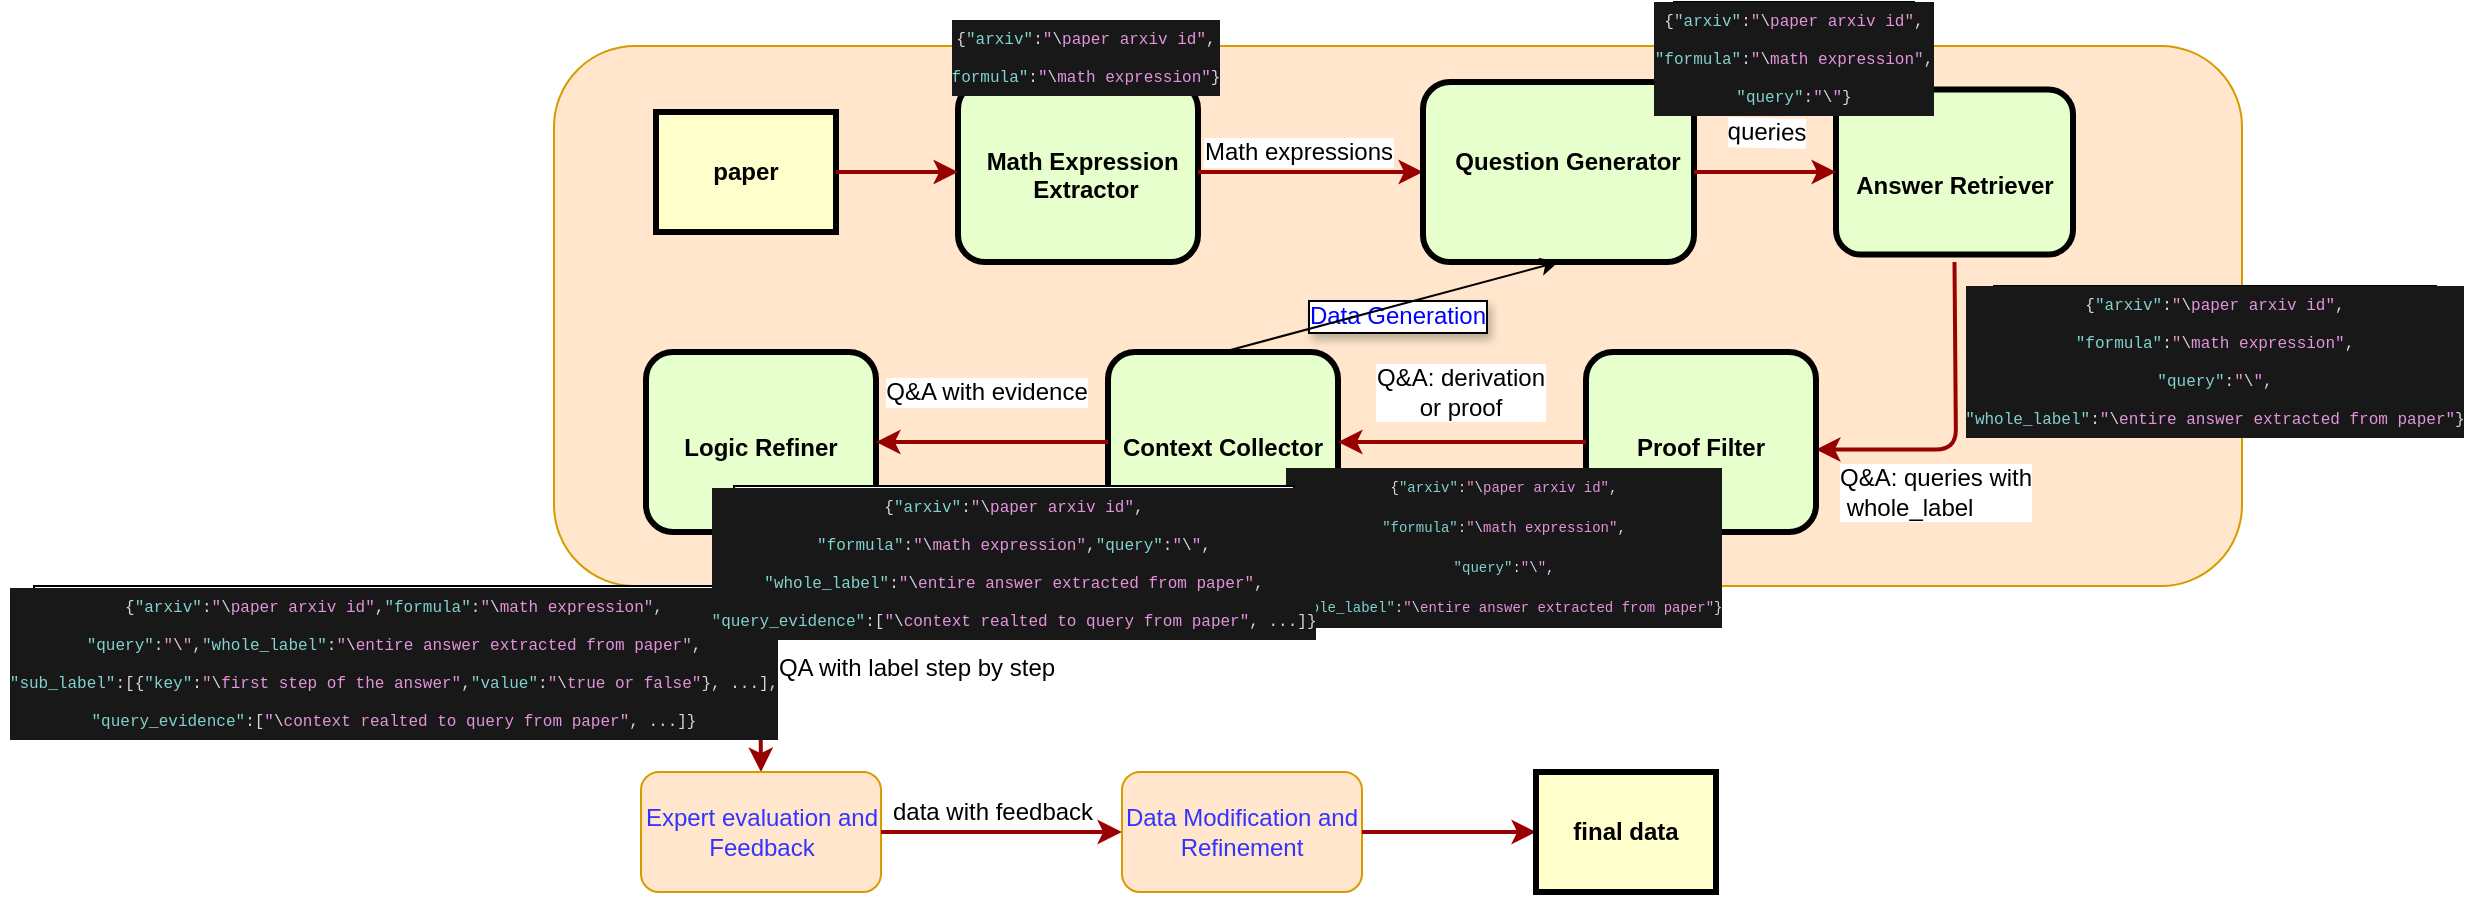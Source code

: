 <mxfile version="26.0.6">
  <diagram name="Page-1" id="c7558073-3199-34d8-9f00-42111426c3f3">
    <mxGraphModel dx="1726" dy="573" grid="1" gridSize="10" guides="1" tooltips="1" connect="1" arrows="1" fold="1" page="1" pageScale="1" pageWidth="826" pageHeight="1169" background="none" math="0" shadow="0">
      <root>
        <mxCell id="0" />
        <mxCell id="1" parent="0" />
        <mxCell id="OM6LCN_4-8OB91uzV0C4-133" value="&lt;font style=&quot;color: rgb(0, 0, 255);&quot;&gt;Data Generation&lt;/font&gt;" style="rounded=1;whiteSpace=wrap;html=1;labelBackgroundColor=#FFFFFF;labelBorderColor=default;textShadow=1;fillColor=#ffe6cc;strokeColor=#d79b00;align=center;" parent="1" vertex="1">
          <mxGeometry x="50" y="230" width="844" height="270" as="geometry" />
        </mxCell>
        <mxCell id="2" value="&lt;p style=&quot;margin: 0px; margin-top: 4px; text-align: center; text-decoration: underline;&quot;&gt;&lt;/p&gt;&lt;p style=&quot;margin: 0px; margin-left: 8px;&quot;&gt;&lt;br&gt;&lt;/p&gt;&lt;p style=&quot;margin: 0px; margin-left: 8px;&quot;&gt;&lt;br&gt;&lt;/p&gt;&lt;p style=&quot;margin: 0px; margin-left: 8px;&quot;&gt;Math Expression&amp;nbsp;&lt;/p&gt;&lt;p style=&quot;margin: 0px; margin-left: 8px;&quot;&gt;Extractor&lt;/p&gt;" style="verticalAlign=middle;align=center;overflow=fill;fontSize=12;fontFamily=Helvetica;html=1;rounded=1;fontStyle=1;strokeWidth=3;fillColor=#E6FFCC" parent="1" vertex="1">
          <mxGeometry x="252" y="248" width="120" height="90" as="geometry" />
        </mxCell>
        <mxCell id="4" value="paper" style="whiteSpace=wrap;align=center;verticalAlign=middle;fontStyle=1;strokeWidth=3;fillColor=#FFFFCC" parent="1" vertex="1">
          <mxGeometry x="101" y="263" width="90" height="60" as="geometry" />
        </mxCell>
        <mxCell id="8" value="&lt;p style=&quot;margin: 4px 0px 0px; text-align: center;&quot;&gt;&lt;span style=&quot;background-color: transparent; color: light-dark(rgb(0, 0, 0), rgb(255, 255, 255));&quot;&gt;&lt;br&gt;&lt;/span&gt;&lt;/p&gt;&lt;p style=&quot;margin: 4px 0px 0px; text-align: center;&quot;&gt;&lt;span style=&quot;background-color: transparent; color: light-dark(rgb(0, 0, 0), rgb(255, 255, 255));&quot;&gt;&lt;br&gt;&lt;/span&gt;&lt;/p&gt;&lt;p style=&quot;margin: 4px 0px 0px; text-align: center;&quot;&gt;&lt;span style=&quot;background-color: transparent; color: light-dark(rgb(0, 0, 0), rgb(255, 255, 255));&quot;&gt;Answer Retriever&lt;/span&gt;&lt;/p&gt;" style="verticalAlign=middle;align=center;overflow=fill;fontSize=12;fontFamily=Helvetica;html=1;rounded=1;fontStyle=1;strokeWidth=3;fillColor=#E6FFCC" parent="1" vertex="1">
          <mxGeometry x="691" y="251.75" width="118.5" height="82.5" as="geometry" />
        </mxCell>
        <mxCell id="37" value="" style="edgeStyle=none;noEdgeStyle=1;strokeColor=#990000;strokeWidth=2" parent="1" source="4" target="2" edge="1">
          <mxGeometry width="100" height="100" relative="1" as="geometry">
            <mxPoint x="321" y="423" as="sourcePoint" />
            <mxPoint x="421" y="323" as="targetPoint" />
          </mxGeometry>
        </mxCell>
        <mxCell id="OM6LCN_4-8OB91uzV0C4-102" value="" style="elbow=horizontal;strokeColor=#990000;strokeWidth=2;exitX=1;exitY=0.5;exitDx=0;exitDy=0;entryX=0;entryY=0.5;entryDx=0;entryDy=0;" parent="1" source="2" target="6" edge="1">
          <mxGeometry width="100" height="100" relative="1" as="geometry">
            <mxPoint x="120.5" y="644" as="sourcePoint" />
            <mxPoint x="151" y="463" as="targetPoint" />
          </mxGeometry>
        </mxCell>
        <mxCell id="OM6LCN_4-8OB91uzV0C4-108" value="&lt;font style=&quot;font-size: 12px;&quot;&gt;Math expressions&lt;/font&gt;" style="edgeLabel;html=1;align=center;verticalAlign=middle;resizable=0;points=[];" parent="OM6LCN_4-8OB91uzV0C4-102" vertex="1" connectable="0">
          <mxGeometry x="-0.418" y="4" relative="1" as="geometry">
            <mxPoint x="17" y="-6" as="offset" />
          </mxGeometry>
        </mxCell>
        <mxCell id="6" value="&lt;p style=&quot;margin: 0px; margin-top: 4px; text-align: center; text-decoration: underline;&quot;&gt;&lt;/p&gt;&lt;p style=&quot;margin: 0px; margin-left: 8px;&quot;&gt;&lt;span style=&quot;background-color: transparent; color: light-dark(rgb(0, 0, 0), rgb(255, 255, 255));&quot;&gt;&lt;br&gt;&lt;/span&gt;&lt;/p&gt;&lt;p style=&quot;margin: 0px; margin-left: 8px;&quot;&gt;&lt;span style=&quot;background-color: transparent; color: light-dark(rgb(0, 0, 0), rgb(255, 255, 255));&quot;&gt;&lt;br&gt;&lt;/span&gt;&lt;/p&gt;&lt;p style=&quot;margin: 0px; margin-left: 8px;&quot;&gt;&lt;span style=&quot;background-color: transparent; color: light-dark(rgb(0, 0, 0), rgb(255, 255, 255));&quot;&gt;Question Generator&lt;/span&gt;&lt;/p&gt;" style="verticalAlign=middle;align=center;overflow=fill;fontSize=12;fontFamily=Helvetica;html=1;rounded=1;fontStyle=1;strokeWidth=3;fillColor=#E6FFCC" parent="1" vertex="1">
          <mxGeometry x="484.5" y="248" width="135.5" height="90" as="geometry" />
        </mxCell>
        <mxCell id="OM6LCN_4-8OB91uzV0C4-111" value="" style="elbow=horizontal;strokeColor=#990000;strokeWidth=2;exitX=0.5;exitY=1;exitDx=0;exitDy=0;entryX=1;entryY=0.5;entryDx=0;entryDy=0;" parent="1" edge="1">
          <mxGeometry width="100" height="100" relative="1" as="geometry">
            <mxPoint x="750.25" y="338" as="sourcePoint" />
            <mxPoint x="681" y="431.75" as="targetPoint" />
            <Array as="points">
              <mxPoint x="751" y="431.75" />
            </Array>
          </mxGeometry>
        </mxCell>
        <mxCell id="OM6LCN_4-8OB91uzV0C4-112" value="&lt;font style=&quot;font-size: 12px;&quot;&gt;Q&amp;amp;A: queries with&lt;/font&gt;&lt;div&gt;&lt;font style=&quot;font-size: 12px;&quot;&gt;&amp;nbsp;whole_label&lt;/font&gt;&lt;/div&gt;" style="edgeLabel;html=1;align=left;verticalAlign=middle;resizable=0;points=[];" parent="OM6LCN_4-8OB91uzV0C4-111" vertex="1" connectable="0">
          <mxGeometry x="-0.418" y="4" relative="1" as="geometry">
            <mxPoint x="-64" y="67" as="offset" />
          </mxGeometry>
        </mxCell>
        <mxCell id="OM6LCN_4-8OB91uzV0C4-114" value="&lt;p style=&quot;margin: 4px 0px 0px; text-align: center;&quot;&gt;&lt;br&gt;&lt;/p&gt;&lt;p style=&quot;margin: 4px 0px 0px; text-align: center;&quot;&gt;&lt;br&gt;&lt;/p&gt;&lt;p style=&quot;margin: 4px 0px 0px; text-align: center;&quot;&gt;Proof Filter&lt;/p&gt;" style="verticalAlign=middle;align=center;overflow=fill;fontSize=12;fontFamily=Helvetica;html=1;rounded=1;fontStyle=1;strokeWidth=3;fillColor=#E6FFCC" parent="1" vertex="1">
          <mxGeometry x="566" y="383" width="115" height="90" as="geometry" />
        </mxCell>
        <mxCell id="OM6LCN_4-8OB91uzV0C4-117" value="&lt;p style=&quot;margin: 4px 0px 0px; text-align: center;&quot;&gt;&lt;br&gt;&lt;/p&gt;&lt;p style=&quot;margin: 4px 0px 0px; text-align: center;&quot;&gt;&lt;br&gt;&lt;/p&gt;&lt;p style=&quot;margin: 4px 0px 0px; text-align: center;&quot;&gt;Context Collector&lt;/p&gt;" style="verticalAlign=middle;align=center;overflow=fill;fontSize=12;fontFamily=Helvetica;html=1;rounded=1;fontStyle=1;strokeWidth=3;fillColor=#E6FFCC" parent="1" vertex="1">
          <mxGeometry x="327" y="383" width="115" height="90" as="geometry" />
        </mxCell>
        <mxCell id="OM6LCN_4-8OB91uzV0C4-121" value="&lt;p style=&quot;margin: 4px 0px 0px; text-align: center;&quot;&gt;&lt;br&gt;&lt;/p&gt;&lt;p style=&quot;margin: 4px 0px 0px; text-align: center;&quot;&gt;&lt;br&gt;&lt;/p&gt;&lt;p style=&quot;margin: 4px 0px 0px; text-align: center;&quot;&gt;Logic Refiner&lt;/p&gt;" style="verticalAlign=middle;align=center;overflow=fill;fontSize=12;fontFamily=Helvetica;html=1;rounded=1;fontStyle=1;strokeWidth=3;fillColor=#E6FFCC" parent="1" vertex="1">
          <mxGeometry x="96" y="383" width="115" height="90" as="geometry" />
        </mxCell>
        <mxCell id="OM6LCN_4-8OB91uzV0C4-123" value="" style="elbow=horizontal;strokeColor=#990000;strokeWidth=2;entryX=0;entryY=0.5;entryDx=0;entryDy=0;exitX=1;exitY=0.5;exitDx=0;exitDy=0;" parent="1" source="6" target="8" edge="1">
          <mxGeometry width="100" height="100" relative="1" as="geometry">
            <mxPoint x="671" y="294" as="sourcePoint" />
            <mxPoint x="777" y="291.75" as="targetPoint" />
            <Array as="points" />
          </mxGeometry>
        </mxCell>
        <mxCell id="OM6LCN_4-8OB91uzV0C4-124" value="&lt;font&gt;queries&lt;/font&gt;" style="edgeLabel;html=1;align=center;verticalAlign=middle;resizable=0;points=[];rotation=1;fontSize=12;" parent="OM6LCN_4-8OB91uzV0C4-123" vertex="1" connectable="0">
          <mxGeometry x="-0.09" y="2" relative="1" as="geometry">
            <mxPoint x="3" y="-18" as="offset" />
          </mxGeometry>
        </mxCell>
        <mxCell id="OM6LCN_4-8OB91uzV0C4-127" value="" style="elbow=horizontal;strokeColor=#990000;strokeWidth=2;exitX=0;exitY=0.5;exitDx=0;exitDy=0;entryX=1;entryY=0.5;entryDx=0;entryDy=0;" parent="1" source="OM6LCN_4-8OB91uzV0C4-117" target="OM6LCN_4-8OB91uzV0C4-121" edge="1">
          <mxGeometry width="100" height="100" relative="1" as="geometry">
            <mxPoint x="332" y="427.5" as="sourcePoint" />
            <mxPoint x="208" y="427.5" as="targetPoint" />
          </mxGeometry>
        </mxCell>
        <mxCell id="OM6LCN_4-8OB91uzV0C4-128" value="&lt;span style=&quot;font-size: 12px;&quot;&gt;Q&amp;amp;A with evidence&lt;/span&gt;" style="edgeLabel;html=1;align=center;verticalAlign=middle;resizable=0;points=[];" parent="OM6LCN_4-8OB91uzV0C4-127" vertex="1" connectable="0">
          <mxGeometry x="-0.418" y="4" relative="1" as="geometry">
            <mxPoint x="-27" y="-29" as="offset" />
          </mxGeometry>
        </mxCell>
        <mxCell id="OM6LCN_4-8OB91uzV0C4-130" value="" style="edgeStyle=elbowEdgeStyle;elbow=vertical;strokeColor=#990000;strokeWidth=2;entryX=0.5;entryY=0;entryDx=0;entryDy=0;exitX=0.5;exitY=1;exitDx=0;exitDy=0;" parent="1" target="OM6LCN_4-8OB91uzV0C4-134" edge="1">
          <mxGeometry width="100" height="100" relative="1" as="geometry">
            <mxPoint x="153" y="473" as="sourcePoint" />
            <mxPoint x="153" y="604" as="targetPoint" />
            <Array as="points">
              <mxPoint x="152.5" y="532" />
            </Array>
          </mxGeometry>
        </mxCell>
        <mxCell id="OM6LCN_4-8OB91uzV0C4-131" value="&lt;span style=&quot;font-size: 12px;&quot;&gt;QA with label step by step&lt;/span&gt;" style="edgeLabel;html=1;align=center;verticalAlign=middle;resizable=0;points=[];textDirection=ltr;labelPosition=center;verticalLabelPosition=middle;" parent="OM6LCN_4-8OB91uzV0C4-130" vertex="1" connectable="0">
          <mxGeometry x="0.191" y="-1" relative="1" as="geometry">
            <mxPoint x="78" y="-4" as="offset" />
          </mxGeometry>
        </mxCell>
        <mxCell id="OM6LCN_4-8OB91uzV0C4-134" value="&lt;font style=&quot;color: rgb(51, 51, 255);&quot;&gt;Expert evaluation and Feedback&lt;/font&gt;" style="rounded=1;whiteSpace=wrap;html=1;fillColor=#ffe6cc;strokeColor=#d79b00;" parent="1" vertex="1">
          <mxGeometry x="93.5" y="593" width="120" height="60" as="geometry" />
        </mxCell>
        <mxCell id="OM6LCN_4-8OB91uzV0C4-135" value="" style="edgeStyle=none;noEdgeStyle=1;strokeColor=#990000;strokeWidth=2;exitX=1;exitY=0.5;exitDx=0;exitDy=0;entryX=0;entryY=0.5;entryDx=0;entryDy=0;" parent="1" source="OM6LCN_4-8OB91uzV0C4-134" target="OM6LCN_4-8OB91uzV0C4-137" edge="1">
          <mxGeometry width="100" height="100" relative="1" as="geometry">
            <mxPoint x="221" y="630" as="sourcePoint" />
            <mxPoint x="341" y="623" as="targetPoint" />
          </mxGeometry>
        </mxCell>
        <mxCell id="OM6LCN_4-8OB91uzV0C4-136" value="&lt;font style=&quot;font-size: 12px;&quot;&gt;data with feedback&lt;/font&gt;" style="edgeLabel;html=1;align=center;verticalAlign=middle;resizable=0;points=[];" parent="OM6LCN_4-8OB91uzV0C4-135" vertex="1" connectable="0">
          <mxGeometry x="-0.28" y="5" relative="1" as="geometry">
            <mxPoint x="12" y="-5" as="offset" />
          </mxGeometry>
        </mxCell>
        <mxCell id="OM6LCN_4-8OB91uzV0C4-137" value="&lt;font style=&quot;color: rgb(51, 51, 255);&quot;&gt;Data Modification and Refinement&lt;/font&gt;" style="rounded=1;whiteSpace=wrap;html=1;fillColor=#ffe6cc;strokeColor=#d79b00;" parent="1" vertex="1">
          <mxGeometry x="334" y="593" width="120" height="60" as="geometry" />
        </mxCell>
        <mxCell id="OM6LCN_4-8OB91uzV0C4-138" value="" style="edgeStyle=none;noEdgeStyle=1;strokeColor=#990000;strokeWidth=2;exitX=1;exitY=0.5;exitDx=0;exitDy=0;entryX=0;entryY=0.5;entryDx=0;entryDy=0;" parent="1" source="OM6LCN_4-8OB91uzV0C4-137" target="OM6LCN_4-8OB91uzV0C4-140" edge="1">
          <mxGeometry width="100" height="100" relative="1" as="geometry">
            <mxPoint x="471" y="622.5" as="sourcePoint" />
            <mxPoint x="591" y="622.5" as="targetPoint" />
          </mxGeometry>
        </mxCell>
        <mxCell id="OM6LCN_4-8OB91uzV0C4-140" value="final data" style="whiteSpace=wrap;align=center;verticalAlign=middle;fontStyle=1;strokeWidth=3;fillColor=#FFFFCC" parent="1" vertex="1">
          <mxGeometry x="541" y="593" width="90" height="60" as="geometry" />
        </mxCell>
        <mxCell id="NIxri_lN6JTQjKrFzoQm-37" value="" style="endArrow=classic;html=1;rounded=0;exitX=0.5;exitY=0;exitDx=0;exitDy=0;entryX=0.5;entryY=1;entryDx=0;entryDy=0;" edge="1" parent="1" source="OM6LCN_4-8OB91uzV0C4-117" target="6">
          <mxGeometry width="50" height="50" relative="1" as="geometry">
            <mxPoint x="440" y="420" as="sourcePoint" />
            <mxPoint x="490" y="370" as="targetPoint" />
          </mxGeometry>
        </mxCell>
        <mxCell id="NIxri_lN6JTQjKrFzoQm-39" value="" style="elbow=horizontal;strokeColor=#990000;strokeWidth=2;exitX=0;exitY=0.5;exitDx=0;exitDy=0;entryX=1;entryY=0.5;entryDx=0;entryDy=0;" edge="1" parent="1" source="OM6LCN_4-8OB91uzV0C4-114" target="OM6LCN_4-8OB91uzV0C4-117">
          <mxGeometry width="100" height="100" relative="1" as="geometry">
            <mxPoint x="566" y="428" as="sourcePoint" />
            <mxPoint x="442" y="428" as="targetPoint" />
          </mxGeometry>
        </mxCell>
        <mxCell id="NIxri_lN6JTQjKrFzoQm-40" value="&lt;span style=&quot;font-size: 12px;&quot;&gt;Q&amp;amp;A:&amp;nbsp;derivation&lt;/span&gt;&lt;div&gt;&lt;span style=&quot;font-size: 12px;&quot;&gt;or&amp;nbsp;&lt;/span&gt;&lt;span style=&quot;font-size: 12px; background-color: light-dark(#ffffff, var(--ge-dark-color, #121212)); color: light-dark(rgb(0, 0, 0), rgb(255, 255, 255));&quot;&gt;proof&lt;/span&gt;&lt;/div&gt;" style="edgeLabel;html=1;align=center;verticalAlign=middle;resizable=0;points=[];" vertex="1" connectable="0" parent="NIxri_lN6JTQjKrFzoQm-39">
          <mxGeometry x="-0.418" y="4" relative="1" as="geometry">
            <mxPoint x="-27" y="-29" as="offset" />
          </mxGeometry>
        </mxCell>
        <mxCell id="NIxri_lN6JTQjKrFzoQm-38" value="&lt;div style=&quot;color: rgb(214, 214, 221); background-color: rgb(24, 24, 24); font-family: Consolas, &amp;quot;Courier New&amp;quot;, monospace; line-height: 19px; white-space: pre;&quot;&gt;&lt;div style=&quot;line-height: 19px;&quot;&gt;&lt;div style=&quot;line-height: 19px;&quot;&gt;&lt;font style=&quot;font-size: 8px;&quot;&gt;{&lt;span style=&quot;color: rgb(130, 210, 206);&quot;&gt;&quot;arxiv&quot;&lt;/span&gt;:&lt;span style=&quot;color: rgb(227, 148, 220);&quot;&gt;&quot;&lt;/span&gt;\\&lt;span style=&quot;color: rgb(227, 148, 220);&quot;&gt;paper arxiv id&quot;&lt;/span&gt;,&lt;span style=&quot;background-color: light-dark(rgb(24, 24, 24), rgb(217, 217, 217)); color: rgb(130, 210, 206);&quot;&gt;&quot;formula&quot;&lt;/span&gt;&lt;span style=&quot;background-color: light-dark(rgb(24, 24, 24), rgb(217, 217, 217)); color: light-dark(rgb(214, 214, 221), rgb(52, 52, 58));&quot;&gt;:&lt;/span&gt;&lt;span style=&quot;background-color: light-dark(rgb(24, 24, 24), rgb(217, 217, 217)); color: rgb(227, 148, 220);&quot;&gt;&quot;&lt;/span&gt;&lt;span style=&quot;background-color: light-dark(rgb(24, 24, 24), rgb(217, 217, 217)); color: light-dark(rgb(214, 214, 221), rgb(52, 52, 58));&quot;&gt;\\&lt;/span&gt;&lt;span style=&quot;background-color: light-dark(rgb(24, 24, 24), rgb(217, 217, 217)); color: rgb(227, 148, 220);&quot;&gt;math expression&quot;&lt;/span&gt;&lt;span style=&quot;background-color: light-dark(rgb(24, 24, 24), rgb(217, 217, 217)); color: light-dark(rgb(214, 214, 221), rgb(52, 52, 58));&quot;&gt;,&lt;/span&gt;&lt;/font&gt;&lt;/div&gt;&lt;div style=&quot;line-height: 19px;&quot;&gt;&lt;font style=&quot;font-size: 8px;&quot;&gt;&lt;span style=&quot;background-color: light-dark(rgb(24, 24, 24), rgb(217, 217, 217)); color: rgb(130, 210, 206);&quot;&gt;&quot;query&quot;&lt;/span&gt;&lt;span style=&quot;background-color: light-dark(rgb(24, 24, 24), rgb(217, 217, 217)); color: light-dark(rgb(214, 214, 221), rgb(52, 52, 58));&quot;&gt;:&lt;/span&gt;&lt;span style=&quot;background-color: light-dark(rgb(24, 24, 24), rgb(217, 217, 217)); color: rgb(227, 148, 220);&quot;&gt;&quot;&lt;/span&gt;&lt;span style=&quot;background-color: light-dark(rgb(24, 24, 24), rgb(217, 217, 217)); color: light-dark(rgb(214, 214, 221), rgb(52, 52, 58));&quot;&gt;\\&lt;/span&gt;&lt;span style=&quot;background-color: light-dark(rgb(24, 24, 24), rgb(217, 217, 217)); color: rgb(227, 148, 220);&quot;&gt;&quot;&lt;/span&gt;&lt;span style=&quot;background-color: light-dark(rgb(24, 24, 24), rgb(217, 217, 217)); color: light-dark(rgb(214, 214, 221), rgb(52, 52, 58));&quot;&gt;,&lt;/span&gt;&lt;span style=&quot;background-color: light-dark(rgb(24, 24, 24), rgb(217, 217, 217)); color: rgb(130, 210, 206);&quot;&gt;&quot;whole_label&quot;&lt;/span&gt;&lt;span style=&quot;background-color: light-dark(rgb(24, 24, 24), rgb(217, 217, 217)); color: light-dark(rgb(214, 214, 221), rgb(52, 52, 58));&quot;&gt;:&lt;/span&gt;&lt;span style=&quot;background-color: light-dark(rgb(24, 24, 24), rgb(217, 217, 217)); color: rgb(227, 148, 220);&quot;&gt;&quot;&lt;/span&gt;&lt;span style=&quot;background-color: light-dark(rgb(24, 24, 24), rgb(217, 217, 217)); color: light-dark(rgb(214, 214, 221), rgb(52, 52, 58));&quot;&gt;\\&lt;/span&gt;&lt;span style=&quot;background-color: light-dark(rgb(24, 24, 24), rgb(217, 217, 217)); color: rgb(227, 148, 220);&quot;&gt;entire answer extracted from paper&quot;&lt;/span&gt;&lt;span style=&quot;background-color: light-dark(rgb(24, 24, 24), rgb(217, 217, 217)); color: light-dark(rgb(214, 214, 221), rgb(52, 52, 58));&quot;&gt;,&lt;/span&gt;&lt;/font&gt;&lt;/div&gt;&lt;div style=&quot;line-height: 19px;&quot;&gt;&lt;font style=&quot;font-size: 8px;&quot;&gt;&lt;span style=&quot;color: rgb(130, 210, 206);&quot;&gt;&quot;sub_label&quot;&lt;/span&gt;:[{&lt;span style=&quot;color: rgb(130, 210, 206);&quot;&gt;&quot;key&quot;&lt;/span&gt;:&lt;span style=&quot;color: rgb(227, 148, 220);&quot;&gt;&quot;&lt;/span&gt;\\&lt;span style=&quot;color: rgb(227, 148, 220);&quot;&gt;first step of the answer&quot;&lt;/span&gt;,&lt;span style=&quot;color: rgb(130, 210, 206);&quot;&gt;&quot;value&quot;&lt;/span&gt;:&lt;span style=&quot;color: rgb(227, 148, 220);&quot;&gt;&quot;&lt;/span&gt;\\&lt;span style=&quot;color: rgb(227, 148, 220);&quot;&gt;true or false&quot;&lt;/span&gt;}, ...],&lt;/font&gt;&lt;/div&gt;&lt;div style=&quot;line-height: 19px;&quot;&gt;&lt;font style=&quot;font-size: 8px;&quot;&gt;&lt;span style=&quot;color: rgb(130, 210, 206);&quot;&gt;&quot;query_evidence&quot;&lt;/span&gt;:[&lt;span style=&quot;color: rgb(227, 148, 220);&quot;&gt;&quot;&lt;/span&gt;\\&lt;span style=&quot;color: rgb(227, 148, 220);&quot;&gt;context realted to query from paper&quot;&lt;/span&gt;, ...]}&lt;/font&gt;&lt;/div&gt;&lt;/div&gt;&lt;/div&gt;" style="whiteSpace=wrap;html=1;" vertex="1" parent="1">
          <mxGeometry x="-210" y="500" width="360" height="75" as="geometry" />
        </mxCell>
        <mxCell id="NIxri_lN6JTQjKrFzoQm-41" value="&lt;div style=&quot;color: rgb(214, 214, 221); background-color: rgb(24, 24, 24); font-family: Consolas, &amp;quot;Courier New&amp;quot;, monospace; line-height: 19px; white-space: pre;&quot;&gt;&lt;div style=&quot;line-height: 19px;&quot;&gt;&lt;div style=&quot;line-height: 19px;&quot;&gt;&lt;font style=&quot;font-size: 8px;&quot;&gt;{&lt;span style=&quot;color: rgb(130, 210, 206);&quot;&gt;&quot;arxiv&quot;&lt;/span&gt;:&lt;span style=&quot;color: rgb(227, 148, 220);&quot;&gt;&quot;&lt;/span&gt;\\&lt;span style=&quot;color: rgb(227, 148, 220);&quot;&gt;paper arxiv id&quot;&lt;/span&gt;,&lt;/font&gt;&lt;/div&gt;&lt;div style=&quot;line-height: 19px;&quot;&gt;&lt;span style=&quot;font-size: 8px; background-color: light-dark(rgb(24, 24, 24), rgb(217, 217, 217)); color: rgb(130, 210, 206); line-height: 10%;&quot;&gt;formula&quot;&lt;/span&gt;&lt;span style=&quot;font-size: 8px; color: light-dark(rgb(214, 214, 221), rgb(52, 52, 58)); background-color: light-dark(rgb(24, 24, 24), rgb(217, 217, 217));&quot;&gt;:&lt;/span&gt;&lt;span style=&quot;font-size: 8px; background-color: light-dark(rgb(24, 24, 24), rgb(217, 217, 217)); color: rgb(227, 148, 220);&quot;&gt;&quot;&lt;/span&gt;&lt;span style=&quot;font-size: 8px; color: light-dark(rgb(214, 214, 221), rgb(52, 52, 58)); background-color: light-dark(rgb(24, 24, 24), rgb(217, 217, 217));&quot;&gt;\\&lt;/span&gt;&lt;span style=&quot;font-size: 8px; background-color: light-dark(rgb(24, 24, 24), rgb(217, 217, 217)); color: rgb(227, 148, 220);&quot;&gt;math expression&quot;&lt;/span&gt;&lt;span style=&quot;font-size: 8px; color: light-dark(rgb(214, 214, 221), rgb(52, 52, 58)); background-color: light-dark(rgb(24, 24, 24), rgb(217, 217, 217));&quot;&gt;}&lt;/span&gt;&lt;/div&gt;&lt;/div&gt;&lt;/div&gt;" style="whiteSpace=wrap;html=1;" vertex="1" parent="1">
          <mxGeometry x="252" y="218.75" width="128" height="33" as="geometry" />
        </mxCell>
        <mxCell id="NIxri_lN6JTQjKrFzoQm-45" value="&lt;div style=&quot;color: rgb(214, 214, 221); background-color: rgb(24, 24, 24); font-family: Consolas, &amp;quot;Courier New&amp;quot;, monospace; line-height: 19px; white-space: pre;&quot;&gt;&lt;div style=&quot;line-height: 19px;&quot;&gt;&lt;div style=&quot;line-height: 19px;&quot;&gt;&lt;font style=&quot;font-size: 8px;&quot;&gt;{&lt;span style=&quot;color: rgb(130, 210, 206);&quot;&gt;&quot;arxiv&quot;&lt;/span&gt;:&lt;span style=&quot;color: rgb(227, 148, 220);&quot;&gt;&quot;&lt;/span&gt;\\&lt;span style=&quot;color: rgb(227, 148, 220);&quot;&gt;paper arxiv id&quot;&lt;/span&gt;,&lt;/font&gt;&lt;/div&gt;&lt;div style=&quot;line-height: 19px;&quot;&gt;&lt;font style=&quot;font-size: 8px;&quot;&gt;&lt;span style=&quot;background-color: light-dark(rgb(24, 24, 24), rgb(217, 217, 217)); color: rgb(130, 210, 206);&quot;&gt;&quot;formula&quot;&lt;/span&gt;&lt;span style=&quot;background-color: light-dark(rgb(24, 24, 24), rgb(217, 217, 217)); color: light-dark(rgb(214, 214, 221), rgb(52, 52, 58));&quot;&gt;:&lt;/span&gt;&lt;span style=&quot;background-color: light-dark(rgb(24, 24, 24), rgb(217, 217, 217)); color: rgb(227, 148, 220);&quot;&gt;&quot;&lt;/span&gt;&lt;span style=&quot;background-color: light-dark(rgb(24, 24, 24), rgb(217, 217, 217)); color: light-dark(rgb(214, 214, 221), rgb(52, 52, 58));&quot;&gt;\\&lt;/span&gt;&lt;span style=&quot;background-color: light-dark(rgb(24, 24, 24), rgb(217, 217, 217)); color: rgb(227, 148, 220);&quot;&gt;math expression&quot;&lt;/span&gt;&lt;span style=&quot;background-color: light-dark(rgb(24, 24, 24), rgb(217, 217, 217)); color: light-dark(rgb(214, 214, 221), rgb(52, 52, 58));&quot;&gt;,&lt;/span&gt;&lt;/font&gt;&lt;/div&gt;&lt;div style=&quot;line-height: 19px;&quot;&gt;&lt;font style=&quot;font-size: 8px;&quot;&gt;&lt;span style=&quot;background-color: light-dark(rgb(24, 24, 24), rgb(217, 217, 217)); color: rgb(130, 210, 206);&quot;&gt;&quot;query&quot;&lt;/span&gt;&lt;span style=&quot;background-color: light-dark(rgb(24, 24, 24), rgb(217, 217, 217)); color: light-dark(rgb(214, 214, 221), rgb(52, 52, 58));&quot;&gt;:&lt;/span&gt;&lt;span style=&quot;background-color: light-dark(rgb(24, 24, 24), rgb(217, 217, 217)); color: rgb(227, 148, 220);&quot;&gt;&quot;&lt;/span&gt;&lt;span style=&quot;background-color: light-dark(rgb(24, 24, 24), rgb(217, 217, 217)); color: light-dark(rgb(214, 214, 221), rgb(52, 52, 58));&quot;&gt;\\&lt;/span&gt;&lt;span style=&quot;background-color: light-dark(rgb(24, 24, 24), rgb(217, 217, 217)); color: rgb(227, 148, 220);&quot;&gt;&quot;&lt;/span&gt;&lt;span style=&quot;background-color: light-dark(rgb(24, 24, 24), rgb(217, 217, 217)); color: light-dark(rgb(214, 214, 221), rgb(52, 52, 58));&quot;&gt;}&lt;/span&gt;&lt;/font&gt;&lt;/div&gt;&lt;/div&gt;&lt;/div&gt;" style="whiteSpace=wrap;html=1;" vertex="1" parent="1">
          <mxGeometry x="610" y="208" width="120" height="55" as="geometry" />
        </mxCell>
        <mxCell id="NIxri_lN6JTQjKrFzoQm-46" value="&lt;div style=&quot;color: rgb(214, 214, 221); background-color: rgb(24, 24, 24); font-family: Consolas, &amp;quot;Courier New&amp;quot;, monospace; line-height: 19px; white-space: pre;&quot;&gt;&lt;div style=&quot;line-height: 19px;&quot;&gt;&lt;div style=&quot;line-height: 19px;&quot;&gt;&lt;font style=&quot;font-size: 8px;&quot;&gt;{&lt;span style=&quot;color: rgb(130, 210, 206);&quot;&gt;&quot;arxiv&quot;&lt;/span&gt;:&lt;span style=&quot;color: rgb(227, 148, 220);&quot;&gt;&quot;&lt;/span&gt;\\&lt;span style=&quot;color: rgb(227, 148, 220);&quot;&gt;paper arxiv id&quot;&lt;/span&gt;,&lt;/font&gt;&lt;/div&gt;&lt;div style=&quot;line-height: 19px;&quot;&gt;&lt;font style=&quot;font-size: 8px;&quot;&gt;&lt;span style=&quot;background-color: light-dark(rgb(24, 24, 24), rgb(217, 217, 217)); color: rgb(130, 210, 206);&quot;&gt;&quot;formula&quot;&lt;/span&gt;&lt;span style=&quot;background-color: light-dark(rgb(24, 24, 24), rgb(217, 217, 217)); color: light-dark(rgb(214, 214, 221), rgb(52, 52, 58));&quot;&gt;:&lt;/span&gt;&lt;span style=&quot;background-color: light-dark(rgb(24, 24, 24), rgb(217, 217, 217)); color: rgb(227, 148, 220);&quot;&gt;&quot;&lt;/span&gt;&lt;span style=&quot;background-color: light-dark(rgb(24, 24, 24), rgb(217, 217, 217)); color: light-dark(rgb(214, 214, 221), rgb(52, 52, 58));&quot;&gt;\\&lt;/span&gt;&lt;span style=&quot;background-color: light-dark(rgb(24, 24, 24), rgb(217, 217, 217)); color: rgb(227, 148, 220);&quot;&gt;math expression&quot;&lt;/span&gt;&lt;span style=&quot;background-color: light-dark(rgb(24, 24, 24), rgb(217, 217, 217)); color: light-dark(rgb(214, 214, 221), rgb(52, 52, 58));&quot;&gt;,&lt;/span&gt;&lt;/font&gt;&lt;/div&gt;&lt;div style=&quot;line-height: 19px;&quot;&gt;&lt;font style=&quot;font-size: 8px;&quot;&gt;&lt;span style=&quot;background-color: light-dark(rgb(24, 24, 24), rgb(217, 217, 217)); color: rgb(130, 210, 206);&quot;&gt;&quot;query&quot;&lt;/span&gt;&lt;span style=&quot;background-color: light-dark(rgb(24, 24, 24), rgb(217, 217, 217)); color: light-dark(rgb(214, 214, 221), rgb(52, 52, 58));&quot;&gt;:&lt;/span&gt;&lt;span style=&quot;background-color: light-dark(rgb(24, 24, 24), rgb(217, 217, 217)); color: rgb(227, 148, 220);&quot;&gt;&quot;&lt;/span&gt;&lt;span style=&quot;background-color: light-dark(rgb(24, 24, 24), rgb(217, 217, 217)); color: light-dark(rgb(214, 214, 221), rgb(52, 52, 58));&quot;&gt;\\&lt;/span&gt;&lt;span style=&quot;background-color: light-dark(rgb(24, 24, 24), rgb(217, 217, 217)); color: rgb(227, 148, 220);&quot;&gt;&quot;&lt;/span&gt;&lt;span style=&quot;background-color: light-dark(rgb(24, 24, 24), rgb(217, 217, 217)); color: light-dark(rgb(214, 214, 221), rgb(52, 52, 58));&quot;&gt;,&lt;/span&gt;&lt;/font&gt;&lt;/div&gt;&lt;div style=&quot;line-height: 19px;&quot;&gt;&lt;font style=&quot;font-size: 8px;&quot;&gt;&lt;span style=&quot;background-color: light-dark(rgb(24, 24, 24), rgb(217, 217, 217)); color: rgb(130, 210, 206);&quot;&gt;&quot;whole_label&quot;&lt;/span&gt;&lt;span style=&quot;background-color: light-dark(rgb(24, 24, 24), rgb(217, 217, 217)); color: light-dark(rgb(214, 214, 221), rgb(52, 52, 58));&quot;&gt;:&lt;/span&gt;&lt;span style=&quot;background-color: light-dark(rgb(24, 24, 24), rgb(217, 217, 217)); color: rgb(227, 148, 220);&quot;&gt;&quot;&lt;/span&gt;&lt;span style=&quot;background-color: light-dark(rgb(24, 24, 24), rgb(217, 217, 217)); color: light-dark(rgb(214, 214, 221), rgb(52, 52, 58));&quot;&gt;\\&lt;/span&gt;&lt;span style=&quot;background-color: light-dark(rgb(24, 24, 24), rgb(217, 217, 217)); color: rgb(227, 148, 220);&quot;&gt;entire answer extracted from paper&quot;&lt;/span&gt;&lt;span style=&quot;background-color: light-dark(rgb(24, 24, 24), rgb(217, 217, 217)); color: light-dark(rgb(214, 214, 221), rgb(52, 52, 58));&quot;&gt;}&lt;/span&gt;&lt;/font&gt;&lt;/div&gt;&lt;/div&gt;&lt;/div&gt;" style="whiteSpace=wrap;html=1;" vertex="1" parent="1">
          <mxGeometry x="770" y="350" width="221" height="73" as="geometry" />
        </mxCell>
        <mxCell id="NIxri_lN6JTQjKrFzoQm-48" value="&lt;div style=&quot;color: rgb(214, 214, 221); background-color: rgb(24, 24, 24); font-family: Consolas, &amp;quot;Courier New&amp;quot;, monospace; line-height: 19px; white-space: pre;&quot;&gt;&lt;div style=&quot;line-height: 19px;&quot;&gt;&lt;div style=&quot;line-height: 19px;&quot;&gt;&lt;font style=&quot;font-size: 7px;&quot;&gt;{&lt;span style=&quot;color: rgb(130, 210, 206);&quot;&gt;&quot;arxiv&quot;&lt;/span&gt;:&lt;span style=&quot;color: rgb(227, 148, 220);&quot;&gt;&quot;&lt;/span&gt;\\&lt;span style=&quot;color: rgb(227, 148, 220);&quot;&gt;paper arxiv id&quot;&lt;/span&gt;,&lt;/font&gt;&lt;/div&gt;&lt;div style=&quot;line-height: 19px;&quot;&gt;&lt;font style=&quot;font-size: 7px;&quot;&gt;&lt;span style=&quot;background-color: light-dark(rgb(24, 24, 24), rgb(217, 217, 217)); color: rgb(130, 210, 206);&quot;&gt;&quot;formula&quot;&lt;/span&gt;&lt;span style=&quot;background-color: light-dark(rgb(24, 24, 24), rgb(217, 217, 217)); color: light-dark(rgb(214, 214, 221), rgb(52, 52, 58));&quot;&gt;:&lt;/span&gt;&lt;span style=&quot;background-color: light-dark(rgb(24, 24, 24), rgb(217, 217, 217)); color: rgb(227, 148, 220);&quot;&gt;&quot;&lt;/span&gt;&lt;span style=&quot;background-color: light-dark(rgb(24, 24, 24), rgb(217, 217, 217)); color: light-dark(rgb(214, 214, 221), rgb(52, 52, 58));&quot;&gt;\\&lt;/span&gt;&lt;span style=&quot;background-color: light-dark(rgb(24, 24, 24), rgb(217, 217, 217)); color: rgb(227, 148, 220);&quot;&gt;math expression&quot;&lt;/span&gt;&lt;span style=&quot;background-color: light-dark(rgb(24, 24, 24), rgb(217, 217, 217)); color: light-dark(rgb(214, 214, 221), rgb(52, 52, 58));&quot;&gt;,&lt;/span&gt;&lt;/font&gt;&lt;/div&gt;&lt;div style=&quot;line-height: 19px;&quot;&gt;&lt;font style=&quot;font-size: 7px;&quot;&gt;&lt;span style=&quot;background-color: light-dark(rgb(24, 24, 24), rgb(217, 217, 217)); color: rgb(130, 210, 206);&quot;&gt;&quot;query&quot;&lt;/span&gt;&lt;span style=&quot;background-color: light-dark(rgb(24, 24, 24), rgb(217, 217, 217)); color: light-dark(rgb(214, 214, 221), rgb(52, 52, 58));&quot;&gt;:&lt;/span&gt;&lt;span style=&quot;background-color: light-dark(rgb(24, 24, 24), rgb(217, 217, 217)); color: rgb(227, 148, 220);&quot;&gt;&quot;&lt;/span&gt;&lt;span style=&quot;background-color: light-dark(rgb(24, 24, 24), rgb(217, 217, 217)); color: light-dark(rgb(214, 214, 221), rgb(52, 52, 58));&quot;&gt;\\&lt;/span&gt;&lt;span style=&quot;background-color: light-dark(rgb(24, 24, 24), rgb(217, 217, 217)); color: rgb(227, 148, 220);&quot;&gt;&quot;&lt;/span&gt;&lt;span style=&quot;background-color: light-dark(rgb(24, 24, 24), rgb(217, 217, 217)); color: light-dark(rgb(214, 214, 221), rgb(52, 52, 58));&quot;&gt;,&lt;/span&gt;&lt;/font&gt;&lt;/div&gt;&lt;div style=&quot;line-height: 19px;&quot;&gt;&lt;font style=&quot;font-size: 7px;&quot;&gt;&lt;span style=&quot;background-color: light-dark(rgb(24, 24, 24), rgb(217, 217, 217)); color: rgb(130, 210, 206);&quot;&gt;&quot;whole_label&quot;&lt;/span&gt;&lt;span style=&quot;background-color: light-dark(rgb(24, 24, 24), rgb(217, 217, 217)); color: light-dark(rgb(214, 214, 221), rgb(52, 52, 58));&quot;&gt;:&lt;/span&gt;&lt;span style=&quot;background-color: light-dark(rgb(24, 24, 24), rgb(217, 217, 217)); color: rgb(227, 148, 220);&quot;&gt;&quot;&lt;/span&gt;&lt;span style=&quot;background-color: light-dark(rgb(24, 24, 24), rgb(217, 217, 217)); color: light-dark(rgb(214, 214, 221), rgb(52, 52, 58));&quot;&gt;\\&lt;/span&gt;&lt;span style=&quot;background-color: light-dark(rgb(24, 24, 24), rgb(217, 217, 217)); color: rgb(227, 148, 220);&quot;&gt;entire answer extracted from paper&quot;&lt;/span&gt;&lt;span style=&quot;background-color: light-dark(rgb(24, 24, 24), rgb(217, 217, 217)); color: light-dark(rgb(214, 214, 221), rgb(52, 52, 58));&quot;&gt;}&lt;/span&gt;&lt;/font&gt;&lt;/div&gt;&lt;/div&gt;&lt;/div&gt;" style="whiteSpace=wrap;html=1;" vertex="1" parent="1">
          <mxGeometry x="430" y="450" width="190" height="60" as="geometry" />
        </mxCell>
        <mxCell id="NIxri_lN6JTQjKrFzoQm-49" value="&lt;div style=&quot;color: rgb(214, 214, 221); background-color: rgb(24, 24, 24); font-family: Consolas, &amp;quot;Courier New&amp;quot;, monospace; line-height: 19px; white-space: pre;&quot;&gt;&lt;div style=&quot;line-height: 19px;&quot;&gt;&lt;div style=&quot;line-height: 19px;&quot;&gt;&lt;font style=&quot;font-size: 8px;&quot;&gt;{&lt;span style=&quot;color: rgb(130, 210, 206);&quot;&gt;&quot;arxiv&quot;&lt;/span&gt;:&lt;span style=&quot;color: rgb(227, 148, 220);&quot;&gt;&quot;&lt;/span&gt;\\&lt;span style=&quot;color: rgb(227, 148, 220);&quot;&gt;paper arxiv id&quot;&lt;/span&gt;,&lt;/font&gt;&lt;/div&gt;&lt;div style=&quot;line-height: 19px;&quot;&gt;&lt;font style=&quot;font-size: 8px;&quot;&gt;&lt;span style=&quot;background-color: light-dark(rgb(24, 24, 24), rgb(217, 217, 217)); color: rgb(130, 210, 206);&quot;&gt;&quot;formula&quot;&lt;/span&gt;&lt;span style=&quot;background-color: light-dark(rgb(24, 24, 24), rgb(217, 217, 217)); color: light-dark(rgb(214, 214, 221), rgb(52, 52, 58));&quot;&gt;:&lt;/span&gt;&lt;span style=&quot;background-color: light-dark(rgb(24, 24, 24), rgb(217, 217, 217)); color: rgb(227, 148, 220);&quot;&gt;&quot;&lt;/span&gt;&lt;span style=&quot;background-color: light-dark(rgb(24, 24, 24), rgb(217, 217, 217)); color: light-dark(rgb(214, 214, 221), rgb(52, 52, 58));&quot;&gt;\\&lt;/span&gt;&lt;span style=&quot;background-color: light-dark(rgb(24, 24, 24), rgb(217, 217, 217)); color: rgb(227, 148, 220);&quot;&gt;math expression&quot;&lt;/span&gt;&lt;span style=&quot;background-color: light-dark(rgb(24, 24, 24), rgb(217, 217, 217)); color: light-dark(rgb(214, 214, 221), rgb(52, 52, 58));&quot;&gt;,&lt;/span&gt;&lt;span style=&quot;background-color: light-dark(rgb(24, 24, 24), rgb(217, 217, 217)); color: rgb(130, 210, 206);&quot;&gt;&quot;query&quot;&lt;/span&gt;&lt;span style=&quot;color: light-dark(rgb(214, 214, 221), rgb(52, 52, 58)); background-color: light-dark(rgb(24, 24, 24), rgb(217, 217, 217));&quot;&gt;:&lt;/span&gt;&lt;span style=&quot;background-color: light-dark(rgb(24, 24, 24), rgb(217, 217, 217)); color: rgb(227, 148, 220);&quot;&gt;&quot;&lt;/span&gt;&lt;span style=&quot;color: light-dark(rgb(214, 214, 221), rgb(52, 52, 58)); background-color: light-dark(rgb(24, 24, 24), rgb(217, 217, 217));&quot;&gt;\\&lt;/span&gt;&lt;span style=&quot;background-color: light-dark(rgb(24, 24, 24), rgb(217, 217, 217)); color: rgb(227, 148, 220);&quot;&gt;&quot;&lt;/span&gt;&lt;span style=&quot;color: light-dark(rgb(214, 214, 221), rgb(52, 52, 58)); background-color: light-dark(rgb(24, 24, 24), rgb(217, 217, 217));&quot;&gt;,&lt;/span&gt;&lt;/font&gt;&lt;/div&gt;&lt;div style=&quot;line-height: 19px;&quot;&gt;&lt;font style=&quot;font-size: 8px;&quot;&gt;&lt;span style=&quot;background-color: light-dark(rgb(24, 24, 24), rgb(217, 217, 217)); color: rgb(130, 210, 206);&quot;&gt;&quot;whole_label&quot;&lt;/span&gt;&lt;span style=&quot;color: light-dark(rgb(214, 214, 221), rgb(52, 52, 58)); background-color: light-dark(rgb(24, 24, 24), rgb(217, 217, 217));&quot;&gt;:&lt;/span&gt;&lt;span style=&quot;background-color: light-dark(rgb(24, 24, 24), rgb(217, 217, 217)); color: rgb(227, 148, 220);&quot;&gt;&quot;&lt;/span&gt;&lt;span style=&quot;color: light-dark(rgb(214, 214, 221), rgb(52, 52, 58)); background-color: light-dark(rgb(24, 24, 24), rgb(217, 217, 217));&quot;&gt;\\&lt;/span&gt;&lt;span style=&quot;background-color: light-dark(rgb(24, 24, 24), rgb(217, 217, 217)); color: rgb(227, 148, 220);&quot;&gt;entire answer extracted from paper&quot;&lt;/span&gt;&lt;span style=&quot;color: light-dark(rgb(214, 214, 221), rgb(52, 52, 58)); background-color: light-dark(rgb(24, 24, 24), rgb(217, 217, 217));&quot;&gt;,&lt;/span&gt;&lt;/font&gt;&lt;/div&gt;&lt;div style=&quot;line-height: 19px;&quot;&gt;&lt;font style=&quot;font-size: 8px;&quot;&gt;&lt;span style=&quot;color: rgb(130, 210, 206);&quot;&gt;&quot;query_evidence&quot;&lt;/span&gt;:[&lt;span style=&quot;color: rgb(227, 148, 220);&quot;&gt;&quot;&lt;/span&gt;\\&lt;span style=&quot;color: rgb(227, 148, 220);&quot;&gt;context realted to query from paper&quot;&lt;/span&gt;, ...]}&lt;/font&gt;&lt;/div&gt;&lt;/div&gt;&lt;/div&gt;" style="whiteSpace=wrap;html=1;" vertex="1" parent="1">
          <mxGeometry x="140" y="450" width="280" height="75" as="geometry" />
        </mxCell>
      </root>
    </mxGraphModel>
  </diagram>
</mxfile>
